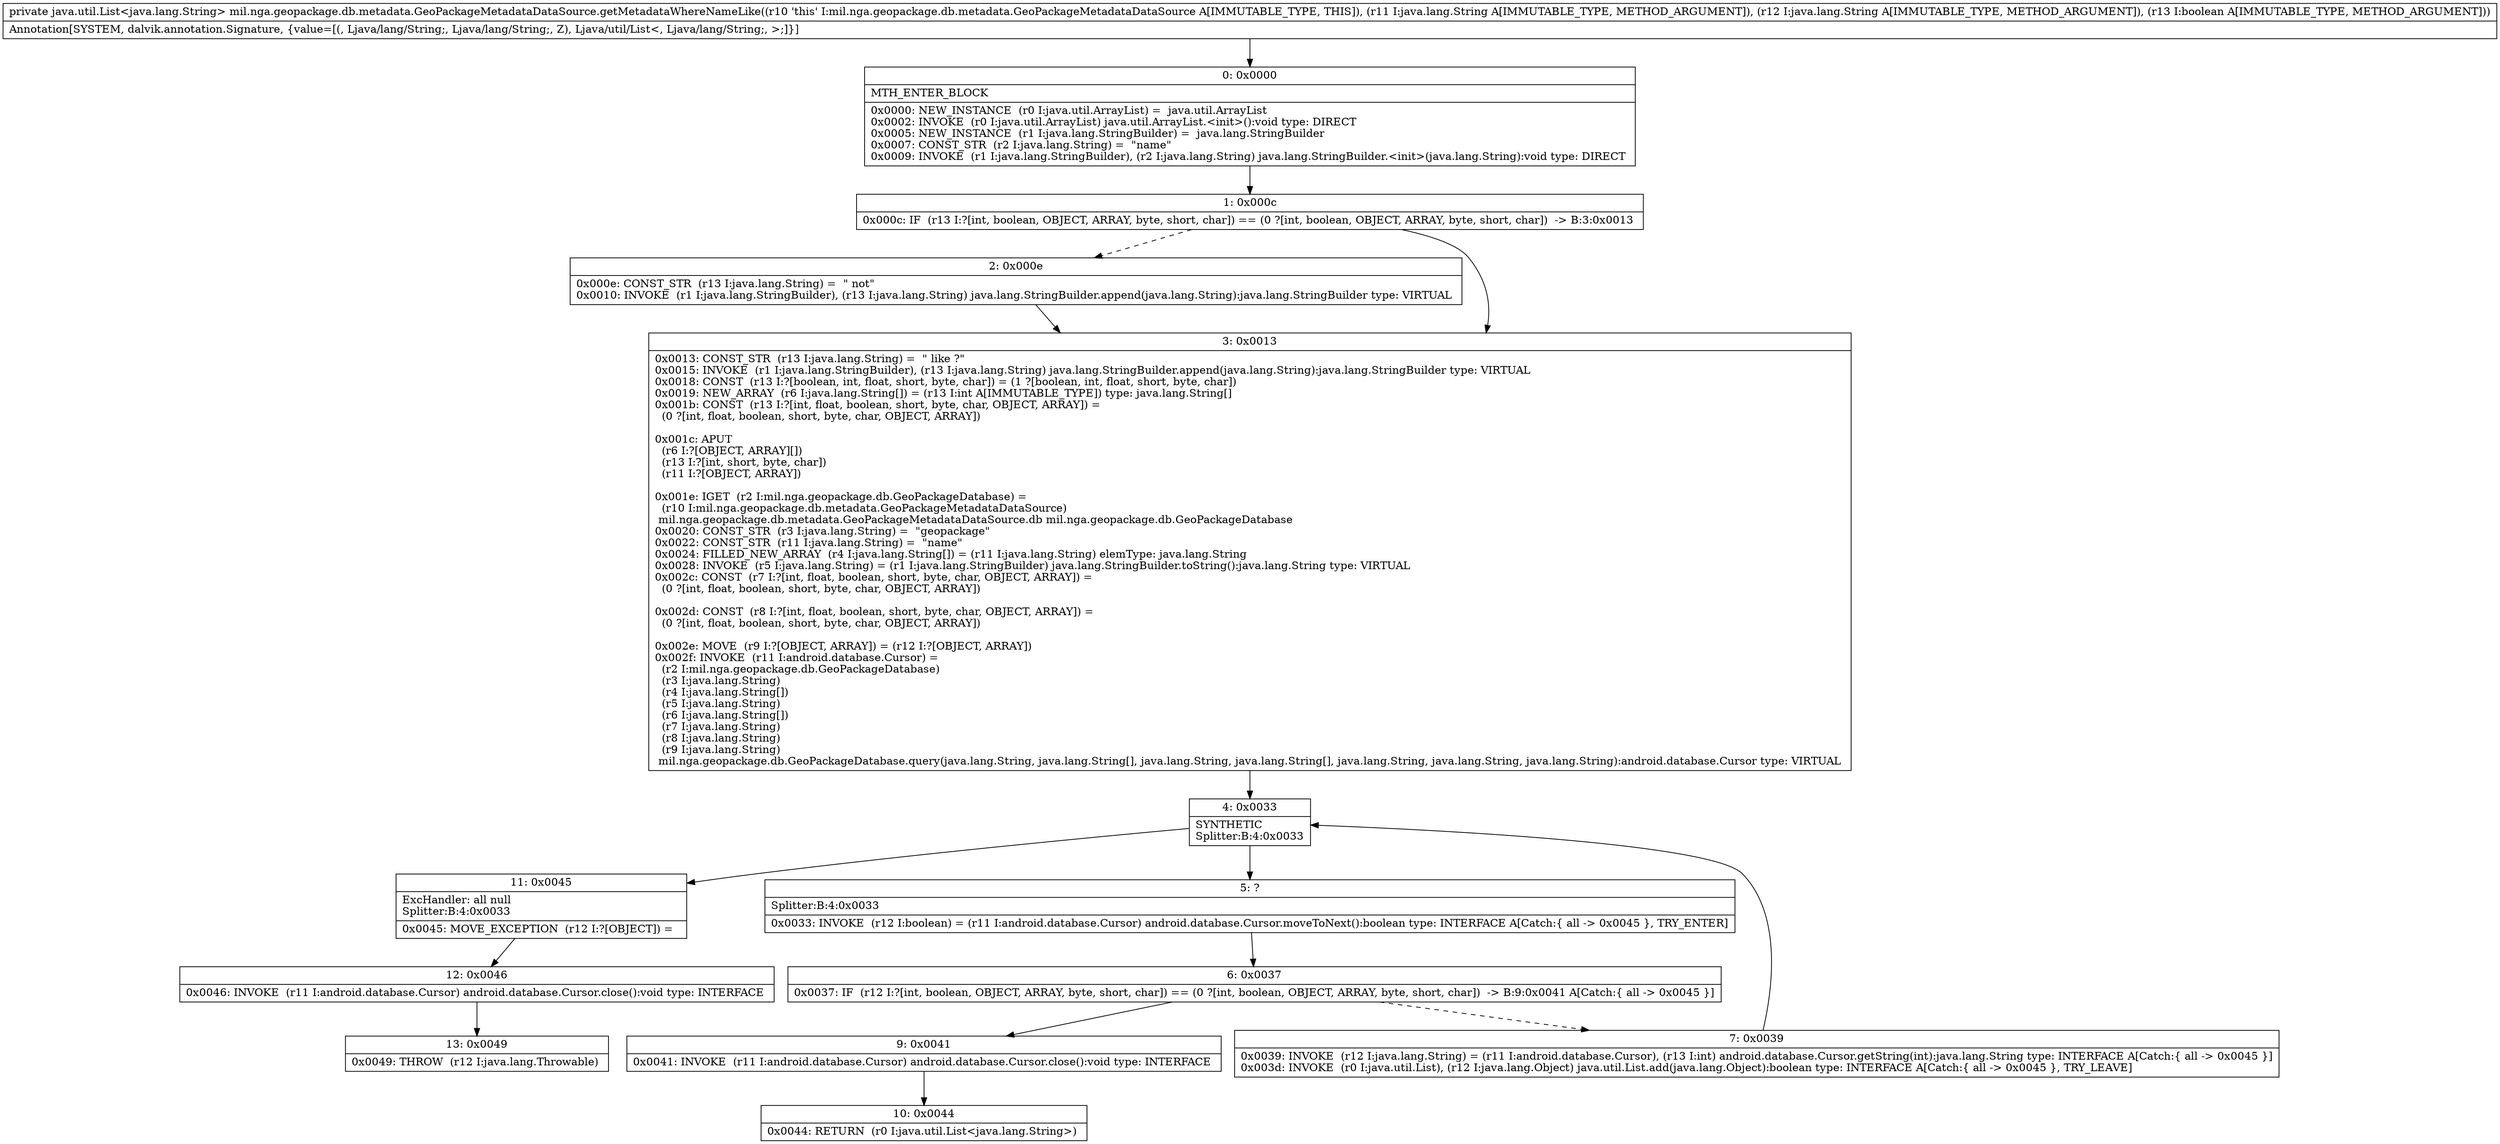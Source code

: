 digraph "CFG formil.nga.geopackage.db.metadata.GeoPackageMetadataDataSource.getMetadataWhereNameLike(Ljava\/lang\/String;Ljava\/lang\/String;Z)Ljava\/util\/List;" {
Node_0 [shape=record,label="{0\:\ 0x0000|MTH_ENTER_BLOCK\l|0x0000: NEW_INSTANCE  (r0 I:java.util.ArrayList) =  java.util.ArrayList \l0x0002: INVOKE  (r0 I:java.util.ArrayList) java.util.ArrayList.\<init\>():void type: DIRECT \l0x0005: NEW_INSTANCE  (r1 I:java.lang.StringBuilder) =  java.lang.StringBuilder \l0x0007: CONST_STR  (r2 I:java.lang.String) =  \"name\" \l0x0009: INVOKE  (r1 I:java.lang.StringBuilder), (r2 I:java.lang.String) java.lang.StringBuilder.\<init\>(java.lang.String):void type: DIRECT \l}"];
Node_1 [shape=record,label="{1\:\ 0x000c|0x000c: IF  (r13 I:?[int, boolean, OBJECT, ARRAY, byte, short, char]) == (0 ?[int, boolean, OBJECT, ARRAY, byte, short, char])  \-\> B:3:0x0013 \l}"];
Node_2 [shape=record,label="{2\:\ 0x000e|0x000e: CONST_STR  (r13 I:java.lang.String) =  \" not\" \l0x0010: INVOKE  (r1 I:java.lang.StringBuilder), (r13 I:java.lang.String) java.lang.StringBuilder.append(java.lang.String):java.lang.StringBuilder type: VIRTUAL \l}"];
Node_3 [shape=record,label="{3\:\ 0x0013|0x0013: CONST_STR  (r13 I:java.lang.String) =  \" like ?\" \l0x0015: INVOKE  (r1 I:java.lang.StringBuilder), (r13 I:java.lang.String) java.lang.StringBuilder.append(java.lang.String):java.lang.StringBuilder type: VIRTUAL \l0x0018: CONST  (r13 I:?[boolean, int, float, short, byte, char]) = (1 ?[boolean, int, float, short, byte, char]) \l0x0019: NEW_ARRAY  (r6 I:java.lang.String[]) = (r13 I:int A[IMMUTABLE_TYPE]) type: java.lang.String[] \l0x001b: CONST  (r13 I:?[int, float, boolean, short, byte, char, OBJECT, ARRAY]) = \l  (0 ?[int, float, boolean, short, byte, char, OBJECT, ARRAY])\l \l0x001c: APUT  \l  (r6 I:?[OBJECT, ARRAY][])\l  (r13 I:?[int, short, byte, char])\l  (r11 I:?[OBJECT, ARRAY])\l \l0x001e: IGET  (r2 I:mil.nga.geopackage.db.GeoPackageDatabase) = \l  (r10 I:mil.nga.geopackage.db.metadata.GeoPackageMetadataDataSource)\l mil.nga.geopackage.db.metadata.GeoPackageMetadataDataSource.db mil.nga.geopackage.db.GeoPackageDatabase \l0x0020: CONST_STR  (r3 I:java.lang.String) =  \"geopackage\" \l0x0022: CONST_STR  (r11 I:java.lang.String) =  \"name\" \l0x0024: FILLED_NEW_ARRAY  (r4 I:java.lang.String[]) = (r11 I:java.lang.String) elemType: java.lang.String \l0x0028: INVOKE  (r5 I:java.lang.String) = (r1 I:java.lang.StringBuilder) java.lang.StringBuilder.toString():java.lang.String type: VIRTUAL \l0x002c: CONST  (r7 I:?[int, float, boolean, short, byte, char, OBJECT, ARRAY]) = \l  (0 ?[int, float, boolean, short, byte, char, OBJECT, ARRAY])\l \l0x002d: CONST  (r8 I:?[int, float, boolean, short, byte, char, OBJECT, ARRAY]) = \l  (0 ?[int, float, boolean, short, byte, char, OBJECT, ARRAY])\l \l0x002e: MOVE  (r9 I:?[OBJECT, ARRAY]) = (r12 I:?[OBJECT, ARRAY]) \l0x002f: INVOKE  (r11 I:android.database.Cursor) = \l  (r2 I:mil.nga.geopackage.db.GeoPackageDatabase)\l  (r3 I:java.lang.String)\l  (r4 I:java.lang.String[])\l  (r5 I:java.lang.String)\l  (r6 I:java.lang.String[])\l  (r7 I:java.lang.String)\l  (r8 I:java.lang.String)\l  (r9 I:java.lang.String)\l mil.nga.geopackage.db.GeoPackageDatabase.query(java.lang.String, java.lang.String[], java.lang.String, java.lang.String[], java.lang.String, java.lang.String, java.lang.String):android.database.Cursor type: VIRTUAL \l}"];
Node_4 [shape=record,label="{4\:\ 0x0033|SYNTHETIC\lSplitter:B:4:0x0033\l}"];
Node_5 [shape=record,label="{5\:\ ?|Splitter:B:4:0x0033\l|0x0033: INVOKE  (r12 I:boolean) = (r11 I:android.database.Cursor) android.database.Cursor.moveToNext():boolean type: INTERFACE A[Catch:\{ all \-\> 0x0045 \}, TRY_ENTER]\l}"];
Node_6 [shape=record,label="{6\:\ 0x0037|0x0037: IF  (r12 I:?[int, boolean, OBJECT, ARRAY, byte, short, char]) == (0 ?[int, boolean, OBJECT, ARRAY, byte, short, char])  \-\> B:9:0x0041 A[Catch:\{ all \-\> 0x0045 \}]\l}"];
Node_7 [shape=record,label="{7\:\ 0x0039|0x0039: INVOKE  (r12 I:java.lang.String) = (r11 I:android.database.Cursor), (r13 I:int) android.database.Cursor.getString(int):java.lang.String type: INTERFACE A[Catch:\{ all \-\> 0x0045 \}]\l0x003d: INVOKE  (r0 I:java.util.List), (r12 I:java.lang.Object) java.util.List.add(java.lang.Object):boolean type: INTERFACE A[Catch:\{ all \-\> 0x0045 \}, TRY_LEAVE]\l}"];
Node_9 [shape=record,label="{9\:\ 0x0041|0x0041: INVOKE  (r11 I:android.database.Cursor) android.database.Cursor.close():void type: INTERFACE \l}"];
Node_10 [shape=record,label="{10\:\ 0x0044|0x0044: RETURN  (r0 I:java.util.List\<java.lang.String\>) \l}"];
Node_11 [shape=record,label="{11\:\ 0x0045|ExcHandler: all null\lSplitter:B:4:0x0033\l|0x0045: MOVE_EXCEPTION  (r12 I:?[OBJECT]) =  \l}"];
Node_12 [shape=record,label="{12\:\ 0x0046|0x0046: INVOKE  (r11 I:android.database.Cursor) android.database.Cursor.close():void type: INTERFACE \l}"];
Node_13 [shape=record,label="{13\:\ 0x0049|0x0049: THROW  (r12 I:java.lang.Throwable) \l}"];
MethodNode[shape=record,label="{private java.util.List\<java.lang.String\> mil.nga.geopackage.db.metadata.GeoPackageMetadataDataSource.getMetadataWhereNameLike((r10 'this' I:mil.nga.geopackage.db.metadata.GeoPackageMetadataDataSource A[IMMUTABLE_TYPE, THIS]), (r11 I:java.lang.String A[IMMUTABLE_TYPE, METHOD_ARGUMENT]), (r12 I:java.lang.String A[IMMUTABLE_TYPE, METHOD_ARGUMENT]), (r13 I:boolean A[IMMUTABLE_TYPE, METHOD_ARGUMENT]))  | Annotation[SYSTEM, dalvik.annotation.Signature, \{value=[(, Ljava\/lang\/String;, Ljava\/lang\/String;, Z), Ljava\/util\/List\<, Ljava\/lang\/String;, \>;]\}]\l}"];
MethodNode -> Node_0;
Node_0 -> Node_1;
Node_1 -> Node_2[style=dashed];
Node_1 -> Node_3;
Node_2 -> Node_3;
Node_3 -> Node_4;
Node_4 -> Node_5;
Node_4 -> Node_11;
Node_5 -> Node_6;
Node_6 -> Node_7[style=dashed];
Node_6 -> Node_9;
Node_7 -> Node_4;
Node_9 -> Node_10;
Node_11 -> Node_12;
Node_12 -> Node_13;
}

